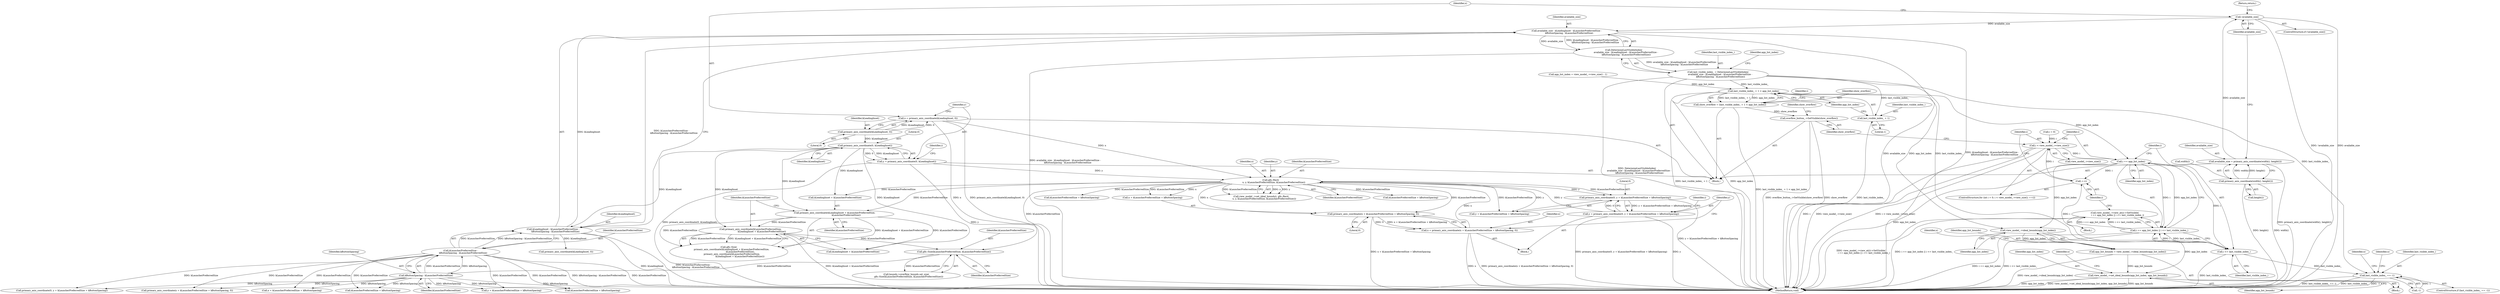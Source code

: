 digraph "1_Chrome_3475f5e448ddf5e48888f3d0563245cc46e3c98b_0@API" {
"1000187" [label="(Call,available_size - kLeadingInset - kLauncherPreferredSize -\n       kButtonSpacing - kLauncherPreferredSize)"];
"1000110" [label="(Call,!available_size)"];
"1000104" [label="(Call,available_size = primary_axis_coordinate(width(), height()))"];
"1000106" [label="(Call,primary_axis_coordinate(width(), height()))"];
"1000189" [label="(Call,kLeadingInset - kLauncherPreferredSize -\n       kButtonSpacing - kLauncherPreferredSize)"];
"1000122" [label="(Call,primary_axis_coordinate(0, kLeadingInset))"];
"1000116" [label="(Call,primary_axis_coordinate(kLeadingInset, 0))"];
"1000191" [label="(Call,kLauncherPreferredSize -\n       kButtonSpacing - kLauncherPreferredSize)"];
"1000193" [label="(Call,kButtonSpacing - kLauncherPreferredSize)"];
"1000181" [label="(Call,gfx::Size(kLauncherPreferredSize, kLauncherPreferredSize))"];
"1000175" [label="(Call,primary_axis_coordinate(kLauncherPreferredSize,\n                                kLeadingInset + kLauncherPreferredSize))"];
"1000170" [label="(Call,primary_axis_coordinate(kLeadingInset + kLauncherPreferredSize,\n                                 kLauncherPreferredSize))"];
"1000138" [label="(Call,gfx::Rect(\n         x, y, kLauncherPreferredSize, kLauncherPreferredSize))"];
"1000143" [label="(Call,x = primary_axis_coordinate(x + kLauncherPreferredSize + kButtonSpacing, 0))"];
"1000145" [label="(Call,primary_axis_coordinate(x + kLauncherPreferredSize + kButtonSpacing, 0))"];
"1000114" [label="(Call,x = primary_axis_coordinate(kLeadingInset, 0))"];
"1000120" [label="(Call,y = primary_axis_coordinate(0, kLeadingInset))"];
"1000152" [label="(Call,y = primary_axis_coordinate(0, y + kLauncherPreferredSize + kButtonSpacing))"];
"1000154" [label="(Call,primary_axis_coordinate(0, y + kLauncherPreferredSize + kButtonSpacing))"];
"1000186" [label="(Call,DetermineLastVisibleIndex(\n      available_size - kLeadingInset - kLauncherPreferredSize -\n       kButtonSpacing - kLauncherPreferredSize))"];
"1000184" [label="(Call,last_visible_index_ = DetermineLastVisibleIndex(\n      available_size - kLeadingInset - kLauncherPreferredSize -\n       kButtonSpacing - kLauncherPreferredSize))"];
"1000205" [label="(Call,last_visible_index_ + 1 < app_list_index)"];
"1000203" [label="(Call,show_overflow = (last_visible_index_ + 1 < app_list_index))"];
"1000229" [label="(Call,overflow_button_->SetVisible(show_overflow))"];
"1000223" [label="(Call,i == app_list_index)"];
"1000218" [label="(Call,++i)"];
"1000215" [label="(Call,i < view_model_->view_size())"];
"1000222" [label="(Call,i == app_list_index || i <= last_visible_index_)"];
"1000221" [label="(Call,view_model_->view_at(i)->SetVisible(\n        i == app_list_index || i <= last_visible_index_))"];
"1000226" [label="(Call,i <= last_visible_index_)"];
"1000238" [label="(Call,last_visible_index_ == -1)"];
"1000268" [label="(Call,view_model_->ideal_bounds(app_list_index))"];
"1000266" [label="(Call,app_list_bounds = view_model_->ideal_bounds(app_list_index))"];
"1000274" [label="(Call,view_model_->set_ideal_bounds(app_list_index, app_list_bounds))"];
"1000206" [label="(Call,last_visible_index_ + 1)"];
"1000146" [label="(Call,x + kLauncherPreferredSize + kButtonSpacing)"];
"1000145" [label="(Call,primary_axis_coordinate(x + kLauncherPreferredSize + kButtonSpacing, 0))"];
"1000193" [label="(Call,kButtonSpacing - kLauncherPreferredSize)"];
"1000186" [label="(Call,DetermineLastVisibleIndex(\n      available_size - kLeadingInset - kLauncherPreferredSize -\n       kButtonSpacing - kLauncherPreferredSize))"];
"1000183" [label="(Identifier,kLauncherPreferredSize)"];
"1000170" [label="(Call,primary_axis_coordinate(kLeadingInset + kLauncherPreferredSize,\n                                 kLauncherPreferredSize))"];
"1000271" [label="(Identifier,x)"];
"1000181" [label="(Call,gfx::Size(kLauncherPreferredSize, kLauncherPreferredSize))"];
"1000116" [label="(Call,primary_axis_coordinate(kLeadingInset, 0))"];
"1000134" [label="(Identifier,i)"];
"1000190" [label="(Identifier,kLeadingInset)"];
"1000194" [label="(Identifier,kButtonSpacing)"];
"1000225" [label="(Identifier,app_list_index)"];
"1000276" [label="(Identifier,app_list_bounds)"];
"1000188" [label="(Identifier,available_size)"];
"1000158" [label="(Call,kLauncherPreferredSize + kButtonSpacing)"];
"1000112" [label="(Return,return;)"];
"1000213" [label="(Identifier,i)"];
"1000120" [label="(Call,y = primary_axis_coordinate(0, kLeadingInset))"];
"1000215" [label="(Call,i < view_model_->view_size())"];
"1000207" [label="(Identifier,last_visible_index_)"];
"1000205" [label="(Call,last_visible_index_ + 1 < app_list_index)"];
"1000279" [label="(Call,primary_axis_coordinate(x + kLauncherPreferredSize + kButtonSpacing, 0))"];
"1000154" [label="(Call,primary_axis_coordinate(0, y + kLauncherPreferredSize + kButtonSpacing))"];
"1000139" [label="(Identifier,x)"];
"1000121" [label="(Identifier,y)"];
"1000256" [label="(Identifier,x)"];
"1000219" [label="(Identifier,i)"];
"1000192" [label="(Identifier,kLauncherPreferredSize)"];
"1000240" [label="(Call,-1)"];
"1000278" [label="(Identifier,x)"];
"1000212" [label="(Call,i = 0)"];
"1000189" [label="(Call,kLeadingInset - kLauncherPreferredSize -\n       kButtonSpacing - kLauncherPreferredSize)"];
"1000222" [label="(Call,i == app_list_index || i <= last_visible_index_)"];
"1000237" [label="(ControlStructure,if (last_visible_index_ == -1))"];
"1000175" [label="(Call,primary_axis_coordinate(kLauncherPreferredSize,\n                                kLeadingInset + kLauncherPreferredSize))"];
"1000206" [label="(Call,last_visible_index_ + 1)"];
"1000245" [label="(Call,primary_axis_coordinate(kLeadingInset, 0))"];
"1000269" [label="(Identifier,app_list_index)"];
"1000226" [label="(Call,i <= last_visible_index_)"];
"1000230" [label="(Identifier,show_overflow)"];
"1000292" [label="(Call,kLauncherPreferredSize + kButtonSpacing)"];
"1000138" [label="(Call,gfx::Rect(\n         x, y, kLauncherPreferredSize, kLauncherPreferredSize))"];
"1000108" [label="(Call,height())"];
"1000229" [label="(Call,overflow_button_->SetVisible(show_overflow))"];
"1000109" [label="(ControlStructure,if (!available_size))"];
"1000223" [label="(Call,i == app_list_index)"];
"1000153" [label="(Identifier,y)"];
"1000156" [label="(Call,y + kLauncherPreferredSize + kButtonSpacing)"];
"1000110" [label="(Call,!available_size)"];
"1000107" [label="(Call,width())"];
"1000210" [label="(ControlStructure,for (int i = 0; i < view_model_->view_size(); ++i))"];
"1000182" [label="(Identifier,kLauncherPreferredSize)"];
"1000290" [label="(Call,y + kLauncherPreferredSize + kButtonSpacing)"];
"1000187" [label="(Call,available_size - kLeadingInset - kLauncherPreferredSize -\n       kButtonSpacing - kLauncherPreferredSize)"];
"1000105" [label="(Identifier,available_size)"];
"1000123" [label="(Literal,0)"];
"1000140" [label="(Identifier,y)"];
"1000185" [label="(Identifier,last_visible_index_)"];
"1000232" [label="(Identifier,show_overflow)"];
"1000209" [label="(Identifier,app_list_index)"];
"1000221" [label="(Call,view_model_->view_at(i)->SetVisible(\n        i == app_list_index || i <= last_visible_index_))"];
"1000282" [label="(Call,kLauncherPreferredSize + kButtonSpacing)"];
"1000122" [label="(Call,primary_axis_coordinate(0, kLeadingInset))"];
"1000155" [label="(Literal,0)"];
"1000204" [label="(Identifier,show_overflow)"];
"1000144" [label="(Identifier,x)"];
"1000218" [label="(Call,++i)"];
"1000124" [label="(Identifier,kLeadingInset)"];
"1000136" [label="(Call,view_model_->set_ideal_bounds(i, gfx::Rect(\n         x, y, kLauncherPreferredSize, kLauncherPreferredSize)))"];
"1000177" [label="(Call,kLeadingInset + kLauncherPreferredSize)"];
"1000143" [label="(Call,x = primary_axis_coordinate(x + kLauncherPreferredSize + kButtonSpacing, 0))"];
"1000184" [label="(Call,last_visible_index_ = DetermineLastVisibleIndex(\n      available_size - kLeadingInset - kLauncherPreferredSize -\n       kButtonSpacing - kLauncherPreferredSize))"];
"1000111" [label="(Identifier,available_size)"];
"1000195" [label="(Identifier,kLauncherPreferredSize)"];
"1000174" [label="(Identifier,kLauncherPreferredSize)"];
"1000208" [label="(Literal,1)"];
"1000128" [label="(Identifier,i)"];
"1000106" [label="(Call,primary_axis_coordinate(width(), height()))"];
"1000267" [label="(Identifier,app_list_bounds)"];
"1000274" [label="(Call,view_model_->set_ideal_bounds(app_list_index, app_list_bounds))"];
"1000171" [label="(Call,kLeadingInset + kLauncherPreferredSize)"];
"1000191" [label="(Call,kLauncherPreferredSize -\n       kButtonSpacing - kLauncherPreferredSize)"];
"1000238" [label="(Call,last_visible_index_ == -1)"];
"1000151" [label="(Literal,0)"];
"1000216" [label="(Identifier,i)"];
"1000280" [label="(Call,x + kLauncherPreferredSize + kButtonSpacing)"];
"1000141" [label="(Identifier,kLauncherPreferredSize)"];
"1000239" [label="(Identifier,last_visible_index_)"];
"1000118" [label="(Literal,0)"];
"1000266" [label="(Call,app_list_bounds = view_model_->ideal_bounds(app_list_index))"];
"1000228" [label="(Identifier,last_visible_index_)"];
"1000268" [label="(Call,view_model_->ideal_bounds(app_list_index))"];
"1000203" [label="(Call,show_overflow = (last_visible_index_ + 1 < app_list_index))"];
"1000142" [label="(Identifier,kLauncherPreferredSize)"];
"1000115" [label="(Identifier,x)"];
"1000224" [label="(Identifier,i)"];
"1000233" [label="(Block,)"];
"1000244" [label="(Identifier,x)"];
"1000197" [label="(Call,app_list_index = view_model_->view_size() - 1)"];
"1000176" [label="(Identifier,kLauncherPreferredSize)"];
"1000288" [label="(Call,primary_axis_coordinate(0, y + kLauncherPreferredSize + kButtonSpacing))"];
"1000152" [label="(Call,y = primary_axis_coordinate(0, y + kLauncherPreferredSize + kButtonSpacing))"];
"1000114" [label="(Call,x = primary_axis_coordinate(kLeadingInset, 0))"];
"1000275" [label="(Identifier,app_list_index)"];
"1000299" [label="(MethodReturn,void)"];
"1000180" [label="(Call,bounds->overflow_bounds.set_size(\n       gfx::Size(kLauncherPreferredSize, kLauncherPreferredSize)))"];
"1000148" [label="(Call,kLauncherPreferredSize + kButtonSpacing)"];
"1000198" [label="(Identifier,app_list_index)"];
"1000117" [label="(Identifier,kLeadingInset)"];
"1000135" [label="(Block,)"];
"1000227" [label="(Identifier,i)"];
"1000220" [label="(Block,)"];
"1000169" [label="(Call,gfx::Size(\n        primary_axis_coordinate(kLeadingInset + kLauncherPreferredSize,\n                                 kLauncherPreferredSize),\n         primary_axis_coordinate(kLauncherPreferredSize,\n                                kLeadingInset + kLauncherPreferredSize)))"];
"1000104" [label="(Call,available_size = primary_axis_coordinate(width(), height()))"];
"1000102" [label="(Block,)"];
"1000217" [label="(Call,view_model_->view_size())"];
"1000187" -> "1000186"  [label="AST: "];
"1000187" -> "1000189"  [label="CFG: "];
"1000188" -> "1000187"  [label="AST: "];
"1000189" -> "1000187"  [label="AST: "];
"1000186" -> "1000187"  [label="CFG: "];
"1000187" -> "1000299"  [label="DDG: available_size"];
"1000187" -> "1000299"  [label="DDG: kLeadingInset - kLauncherPreferredSize -\n       kButtonSpacing - kLauncherPreferredSize"];
"1000187" -> "1000186"  [label="DDG: available_size"];
"1000187" -> "1000186"  [label="DDG: kLeadingInset - kLauncherPreferredSize -\n       kButtonSpacing - kLauncherPreferredSize"];
"1000110" -> "1000187"  [label="DDG: available_size"];
"1000189" -> "1000187"  [label="DDG: kLeadingInset"];
"1000189" -> "1000187"  [label="DDG: kLauncherPreferredSize -\n       kButtonSpacing - kLauncherPreferredSize"];
"1000110" -> "1000109"  [label="AST: "];
"1000110" -> "1000111"  [label="CFG: "];
"1000111" -> "1000110"  [label="AST: "];
"1000112" -> "1000110"  [label="CFG: "];
"1000115" -> "1000110"  [label="CFG: "];
"1000110" -> "1000299"  [label="DDG: !available_size"];
"1000110" -> "1000299"  [label="DDG: available_size"];
"1000104" -> "1000110"  [label="DDG: available_size"];
"1000104" -> "1000102"  [label="AST: "];
"1000104" -> "1000106"  [label="CFG: "];
"1000105" -> "1000104"  [label="AST: "];
"1000106" -> "1000104"  [label="AST: "];
"1000111" -> "1000104"  [label="CFG: "];
"1000104" -> "1000299"  [label="DDG: primary_axis_coordinate(width(), height())"];
"1000106" -> "1000104"  [label="DDG: width()"];
"1000106" -> "1000104"  [label="DDG: height()"];
"1000106" -> "1000108"  [label="CFG: "];
"1000107" -> "1000106"  [label="AST: "];
"1000108" -> "1000106"  [label="AST: "];
"1000106" -> "1000299"  [label="DDG: height()"];
"1000106" -> "1000299"  [label="DDG: width()"];
"1000189" -> "1000191"  [label="CFG: "];
"1000190" -> "1000189"  [label="AST: "];
"1000191" -> "1000189"  [label="AST: "];
"1000189" -> "1000299"  [label="DDG: kLeadingInset"];
"1000189" -> "1000299"  [label="DDG: kLauncherPreferredSize -\n       kButtonSpacing - kLauncherPreferredSize"];
"1000122" -> "1000189"  [label="DDG: kLeadingInset"];
"1000191" -> "1000189"  [label="DDG: kLauncherPreferredSize"];
"1000191" -> "1000189"  [label="DDG: kButtonSpacing - kLauncherPreferredSize"];
"1000189" -> "1000245"  [label="DDG: kLeadingInset"];
"1000122" -> "1000120"  [label="AST: "];
"1000122" -> "1000124"  [label="CFG: "];
"1000123" -> "1000122"  [label="AST: "];
"1000124" -> "1000122"  [label="AST: "];
"1000120" -> "1000122"  [label="CFG: "];
"1000122" -> "1000120"  [label="DDG: 0"];
"1000122" -> "1000120"  [label="DDG: kLeadingInset"];
"1000116" -> "1000122"  [label="DDG: kLeadingInset"];
"1000122" -> "1000170"  [label="DDG: kLeadingInset"];
"1000122" -> "1000171"  [label="DDG: kLeadingInset"];
"1000122" -> "1000175"  [label="DDG: kLeadingInset"];
"1000122" -> "1000177"  [label="DDG: kLeadingInset"];
"1000116" -> "1000114"  [label="AST: "];
"1000116" -> "1000118"  [label="CFG: "];
"1000117" -> "1000116"  [label="AST: "];
"1000118" -> "1000116"  [label="AST: "];
"1000114" -> "1000116"  [label="CFG: "];
"1000116" -> "1000114"  [label="DDG: kLeadingInset"];
"1000116" -> "1000114"  [label="DDG: 0"];
"1000191" -> "1000193"  [label="CFG: "];
"1000192" -> "1000191"  [label="AST: "];
"1000193" -> "1000191"  [label="AST: "];
"1000191" -> "1000299"  [label="DDG: kButtonSpacing - kLauncherPreferredSize"];
"1000191" -> "1000299"  [label="DDG: kLauncherPreferredSize"];
"1000193" -> "1000191"  [label="DDG: kLauncherPreferredSize"];
"1000193" -> "1000191"  [label="DDG: kButtonSpacing"];
"1000191" -> "1000279"  [label="DDG: kLauncherPreferredSize"];
"1000191" -> "1000280"  [label="DDG: kLauncherPreferredSize"];
"1000191" -> "1000282"  [label="DDG: kLauncherPreferredSize"];
"1000191" -> "1000288"  [label="DDG: kLauncherPreferredSize"];
"1000191" -> "1000290"  [label="DDG: kLauncherPreferredSize"];
"1000191" -> "1000292"  [label="DDG: kLauncherPreferredSize"];
"1000193" -> "1000195"  [label="CFG: "];
"1000194" -> "1000193"  [label="AST: "];
"1000195" -> "1000193"  [label="AST: "];
"1000193" -> "1000299"  [label="DDG: kButtonSpacing"];
"1000181" -> "1000193"  [label="DDG: kLauncherPreferredSize"];
"1000193" -> "1000279"  [label="DDG: kButtonSpacing"];
"1000193" -> "1000280"  [label="DDG: kButtonSpacing"];
"1000193" -> "1000282"  [label="DDG: kButtonSpacing"];
"1000193" -> "1000288"  [label="DDG: kButtonSpacing"];
"1000193" -> "1000290"  [label="DDG: kButtonSpacing"];
"1000193" -> "1000292"  [label="DDG: kButtonSpacing"];
"1000181" -> "1000180"  [label="AST: "];
"1000181" -> "1000183"  [label="CFG: "];
"1000182" -> "1000181"  [label="AST: "];
"1000183" -> "1000181"  [label="AST: "];
"1000180" -> "1000181"  [label="CFG: "];
"1000181" -> "1000180"  [label="DDG: kLauncherPreferredSize"];
"1000175" -> "1000181"  [label="DDG: kLauncherPreferredSize"];
"1000138" -> "1000181"  [label="DDG: kLauncherPreferredSize"];
"1000175" -> "1000169"  [label="AST: "];
"1000175" -> "1000177"  [label="CFG: "];
"1000176" -> "1000175"  [label="AST: "];
"1000177" -> "1000175"  [label="AST: "];
"1000169" -> "1000175"  [label="CFG: "];
"1000175" -> "1000299"  [label="DDG: kLeadingInset + kLauncherPreferredSize"];
"1000175" -> "1000169"  [label="DDG: kLauncherPreferredSize"];
"1000175" -> "1000169"  [label="DDG: kLeadingInset + kLauncherPreferredSize"];
"1000170" -> "1000175"  [label="DDG: kLauncherPreferredSize"];
"1000170" -> "1000169"  [label="AST: "];
"1000170" -> "1000174"  [label="CFG: "];
"1000171" -> "1000170"  [label="AST: "];
"1000174" -> "1000170"  [label="AST: "];
"1000176" -> "1000170"  [label="CFG: "];
"1000170" -> "1000169"  [label="DDG: kLeadingInset + kLauncherPreferredSize"];
"1000170" -> "1000169"  [label="DDG: kLauncherPreferredSize"];
"1000138" -> "1000170"  [label="DDG: kLauncherPreferredSize"];
"1000170" -> "1000177"  [label="DDG: kLauncherPreferredSize"];
"1000138" -> "1000136"  [label="AST: "];
"1000138" -> "1000142"  [label="CFG: "];
"1000139" -> "1000138"  [label="AST: "];
"1000140" -> "1000138"  [label="AST: "];
"1000141" -> "1000138"  [label="AST: "];
"1000142" -> "1000138"  [label="AST: "];
"1000136" -> "1000138"  [label="CFG: "];
"1000138" -> "1000136"  [label="DDG: x"];
"1000138" -> "1000136"  [label="DDG: y"];
"1000138" -> "1000136"  [label="DDG: kLauncherPreferredSize"];
"1000143" -> "1000138"  [label="DDG: x"];
"1000114" -> "1000138"  [label="DDG: x"];
"1000120" -> "1000138"  [label="DDG: y"];
"1000152" -> "1000138"  [label="DDG: y"];
"1000138" -> "1000145"  [label="DDG: x"];
"1000138" -> "1000145"  [label="DDG: kLauncherPreferredSize"];
"1000138" -> "1000146"  [label="DDG: x"];
"1000138" -> "1000146"  [label="DDG: kLauncherPreferredSize"];
"1000138" -> "1000148"  [label="DDG: kLauncherPreferredSize"];
"1000138" -> "1000154"  [label="DDG: y"];
"1000138" -> "1000154"  [label="DDG: kLauncherPreferredSize"];
"1000138" -> "1000156"  [label="DDG: y"];
"1000138" -> "1000156"  [label="DDG: kLauncherPreferredSize"];
"1000138" -> "1000158"  [label="DDG: kLauncherPreferredSize"];
"1000138" -> "1000171"  [label="DDG: kLauncherPreferredSize"];
"1000143" -> "1000135"  [label="AST: "];
"1000143" -> "1000145"  [label="CFG: "];
"1000144" -> "1000143"  [label="AST: "];
"1000145" -> "1000143"  [label="AST: "];
"1000153" -> "1000143"  [label="CFG: "];
"1000143" -> "1000299"  [label="DDG: x"];
"1000143" -> "1000299"  [label="DDG: primary_axis_coordinate(x + kLauncherPreferredSize + kButtonSpacing, 0)"];
"1000145" -> "1000143"  [label="DDG: x + kLauncherPreferredSize + kButtonSpacing"];
"1000145" -> "1000143"  [label="DDG: 0"];
"1000145" -> "1000151"  [label="CFG: "];
"1000146" -> "1000145"  [label="AST: "];
"1000151" -> "1000145"  [label="AST: "];
"1000145" -> "1000299"  [label="DDG: x + kLauncherPreferredSize + kButtonSpacing"];
"1000114" -> "1000102"  [label="AST: "];
"1000115" -> "1000114"  [label="AST: "];
"1000121" -> "1000114"  [label="CFG: "];
"1000114" -> "1000299"  [label="DDG: x"];
"1000114" -> "1000299"  [label="DDG: primary_axis_coordinate(kLeadingInset, 0)"];
"1000120" -> "1000102"  [label="AST: "];
"1000121" -> "1000120"  [label="AST: "];
"1000128" -> "1000120"  [label="CFG: "];
"1000120" -> "1000299"  [label="DDG: y"];
"1000120" -> "1000299"  [label="DDG: primary_axis_coordinate(0, kLeadingInset)"];
"1000152" -> "1000135"  [label="AST: "];
"1000152" -> "1000154"  [label="CFG: "];
"1000153" -> "1000152"  [label="AST: "];
"1000154" -> "1000152"  [label="AST: "];
"1000134" -> "1000152"  [label="CFG: "];
"1000152" -> "1000299"  [label="DDG: y"];
"1000152" -> "1000299"  [label="DDG: primary_axis_coordinate(0, y + kLauncherPreferredSize + kButtonSpacing)"];
"1000154" -> "1000152"  [label="DDG: 0"];
"1000154" -> "1000152"  [label="DDG: y + kLauncherPreferredSize + kButtonSpacing"];
"1000154" -> "1000156"  [label="CFG: "];
"1000155" -> "1000154"  [label="AST: "];
"1000156" -> "1000154"  [label="AST: "];
"1000154" -> "1000299"  [label="DDG: y + kLauncherPreferredSize + kButtonSpacing"];
"1000186" -> "1000184"  [label="AST: "];
"1000184" -> "1000186"  [label="CFG: "];
"1000186" -> "1000299"  [label="DDG: available_size - kLeadingInset - kLauncherPreferredSize -\n       kButtonSpacing - kLauncherPreferredSize"];
"1000186" -> "1000184"  [label="DDG: available_size - kLeadingInset - kLauncherPreferredSize -\n       kButtonSpacing - kLauncherPreferredSize"];
"1000184" -> "1000102"  [label="AST: "];
"1000185" -> "1000184"  [label="AST: "];
"1000198" -> "1000184"  [label="CFG: "];
"1000184" -> "1000299"  [label="DDG: DetermineLastVisibleIndex(\n      available_size - kLeadingInset - kLauncherPreferredSize -\n       kButtonSpacing - kLauncherPreferredSize)"];
"1000184" -> "1000205"  [label="DDG: last_visible_index_"];
"1000184" -> "1000206"  [label="DDG: last_visible_index_"];
"1000184" -> "1000226"  [label="DDG: last_visible_index_"];
"1000184" -> "1000238"  [label="DDG: last_visible_index_"];
"1000205" -> "1000203"  [label="AST: "];
"1000205" -> "1000209"  [label="CFG: "];
"1000206" -> "1000205"  [label="AST: "];
"1000209" -> "1000205"  [label="AST: "];
"1000203" -> "1000205"  [label="CFG: "];
"1000205" -> "1000299"  [label="DDG: last_visible_index_ + 1"];
"1000205" -> "1000299"  [label="DDG: app_list_index"];
"1000205" -> "1000203"  [label="DDG: last_visible_index_ + 1"];
"1000205" -> "1000203"  [label="DDG: app_list_index"];
"1000197" -> "1000205"  [label="DDG: app_list_index"];
"1000205" -> "1000223"  [label="DDG: app_list_index"];
"1000205" -> "1000268"  [label="DDG: app_list_index"];
"1000203" -> "1000102"  [label="AST: "];
"1000204" -> "1000203"  [label="AST: "];
"1000213" -> "1000203"  [label="CFG: "];
"1000203" -> "1000299"  [label="DDG: last_visible_index_ + 1 < app_list_index"];
"1000203" -> "1000229"  [label="DDG: show_overflow"];
"1000229" -> "1000102"  [label="AST: "];
"1000229" -> "1000230"  [label="CFG: "];
"1000230" -> "1000229"  [label="AST: "];
"1000232" -> "1000229"  [label="CFG: "];
"1000229" -> "1000299"  [label="DDG: overflow_button_->SetVisible(show_overflow)"];
"1000229" -> "1000299"  [label="DDG: show_overflow"];
"1000223" -> "1000222"  [label="AST: "];
"1000223" -> "1000225"  [label="CFG: "];
"1000224" -> "1000223"  [label="AST: "];
"1000225" -> "1000223"  [label="AST: "];
"1000227" -> "1000223"  [label="CFG: "];
"1000222" -> "1000223"  [label="CFG: "];
"1000223" -> "1000299"  [label="DDG: app_list_index"];
"1000223" -> "1000218"  [label="DDG: i"];
"1000223" -> "1000222"  [label="DDG: i"];
"1000223" -> "1000222"  [label="DDG: app_list_index"];
"1000215" -> "1000223"  [label="DDG: i"];
"1000223" -> "1000226"  [label="DDG: i"];
"1000223" -> "1000268"  [label="DDG: app_list_index"];
"1000218" -> "1000210"  [label="AST: "];
"1000218" -> "1000219"  [label="CFG: "];
"1000219" -> "1000218"  [label="AST: "];
"1000216" -> "1000218"  [label="CFG: "];
"1000218" -> "1000215"  [label="DDG: i"];
"1000226" -> "1000218"  [label="DDG: i"];
"1000215" -> "1000210"  [label="AST: "];
"1000215" -> "1000217"  [label="CFG: "];
"1000216" -> "1000215"  [label="AST: "];
"1000217" -> "1000215"  [label="AST: "];
"1000224" -> "1000215"  [label="CFG: "];
"1000230" -> "1000215"  [label="CFG: "];
"1000215" -> "1000299"  [label="DDG: i"];
"1000215" -> "1000299"  [label="DDG: view_model_->view_size()"];
"1000215" -> "1000299"  [label="DDG: i < view_model_->view_size()"];
"1000212" -> "1000215"  [label="DDG: i"];
"1000222" -> "1000221"  [label="AST: "];
"1000222" -> "1000226"  [label="CFG: "];
"1000226" -> "1000222"  [label="AST: "];
"1000221" -> "1000222"  [label="CFG: "];
"1000222" -> "1000299"  [label="DDG: i <= last_visible_index_"];
"1000222" -> "1000299"  [label="DDG: i == app_list_index"];
"1000222" -> "1000221"  [label="DDG: i == app_list_index"];
"1000222" -> "1000221"  [label="DDG: i <= last_visible_index_"];
"1000226" -> "1000222"  [label="DDG: i"];
"1000226" -> "1000222"  [label="DDG: last_visible_index_"];
"1000221" -> "1000220"  [label="AST: "];
"1000219" -> "1000221"  [label="CFG: "];
"1000221" -> "1000299"  [label="DDG: view_model_->view_at(i)->SetVisible(\n        i == app_list_index || i <= last_visible_index_)"];
"1000221" -> "1000299"  [label="DDG: i == app_list_index || i <= last_visible_index_"];
"1000226" -> "1000228"  [label="CFG: "];
"1000227" -> "1000226"  [label="AST: "];
"1000228" -> "1000226"  [label="AST: "];
"1000226" -> "1000299"  [label="DDG: last_visible_index_"];
"1000226" -> "1000238"  [label="DDG: last_visible_index_"];
"1000238" -> "1000237"  [label="AST: "];
"1000238" -> "1000240"  [label="CFG: "];
"1000239" -> "1000238"  [label="AST: "];
"1000240" -> "1000238"  [label="AST: "];
"1000244" -> "1000238"  [label="CFG: "];
"1000256" -> "1000238"  [label="CFG: "];
"1000238" -> "1000299"  [label="DDG: last_visible_index_"];
"1000238" -> "1000299"  [label="DDG: -1"];
"1000238" -> "1000299"  [label="DDG: last_visible_index_ == -1"];
"1000240" -> "1000238"  [label="DDG: 1"];
"1000268" -> "1000266"  [label="AST: "];
"1000268" -> "1000269"  [label="CFG: "];
"1000269" -> "1000268"  [label="AST: "];
"1000266" -> "1000268"  [label="CFG: "];
"1000268" -> "1000266"  [label="DDG: app_list_index"];
"1000268" -> "1000274"  [label="DDG: app_list_index"];
"1000266" -> "1000233"  [label="AST: "];
"1000267" -> "1000266"  [label="AST: "];
"1000271" -> "1000266"  [label="CFG: "];
"1000266" -> "1000299"  [label="DDG: view_model_->ideal_bounds(app_list_index)"];
"1000266" -> "1000274"  [label="DDG: app_list_bounds"];
"1000274" -> "1000233"  [label="AST: "];
"1000274" -> "1000276"  [label="CFG: "];
"1000275" -> "1000274"  [label="AST: "];
"1000276" -> "1000274"  [label="AST: "];
"1000278" -> "1000274"  [label="CFG: "];
"1000274" -> "1000299"  [label="DDG: app_list_index"];
"1000274" -> "1000299"  [label="DDG: view_model_->set_ideal_bounds(app_list_index, app_list_bounds)"];
"1000274" -> "1000299"  [label="DDG: app_list_bounds"];
"1000206" -> "1000208"  [label="CFG: "];
"1000207" -> "1000206"  [label="AST: "];
"1000208" -> "1000206"  [label="AST: "];
"1000209" -> "1000206"  [label="CFG: "];
"1000206" -> "1000299"  [label="DDG: last_visible_index_"];
}
